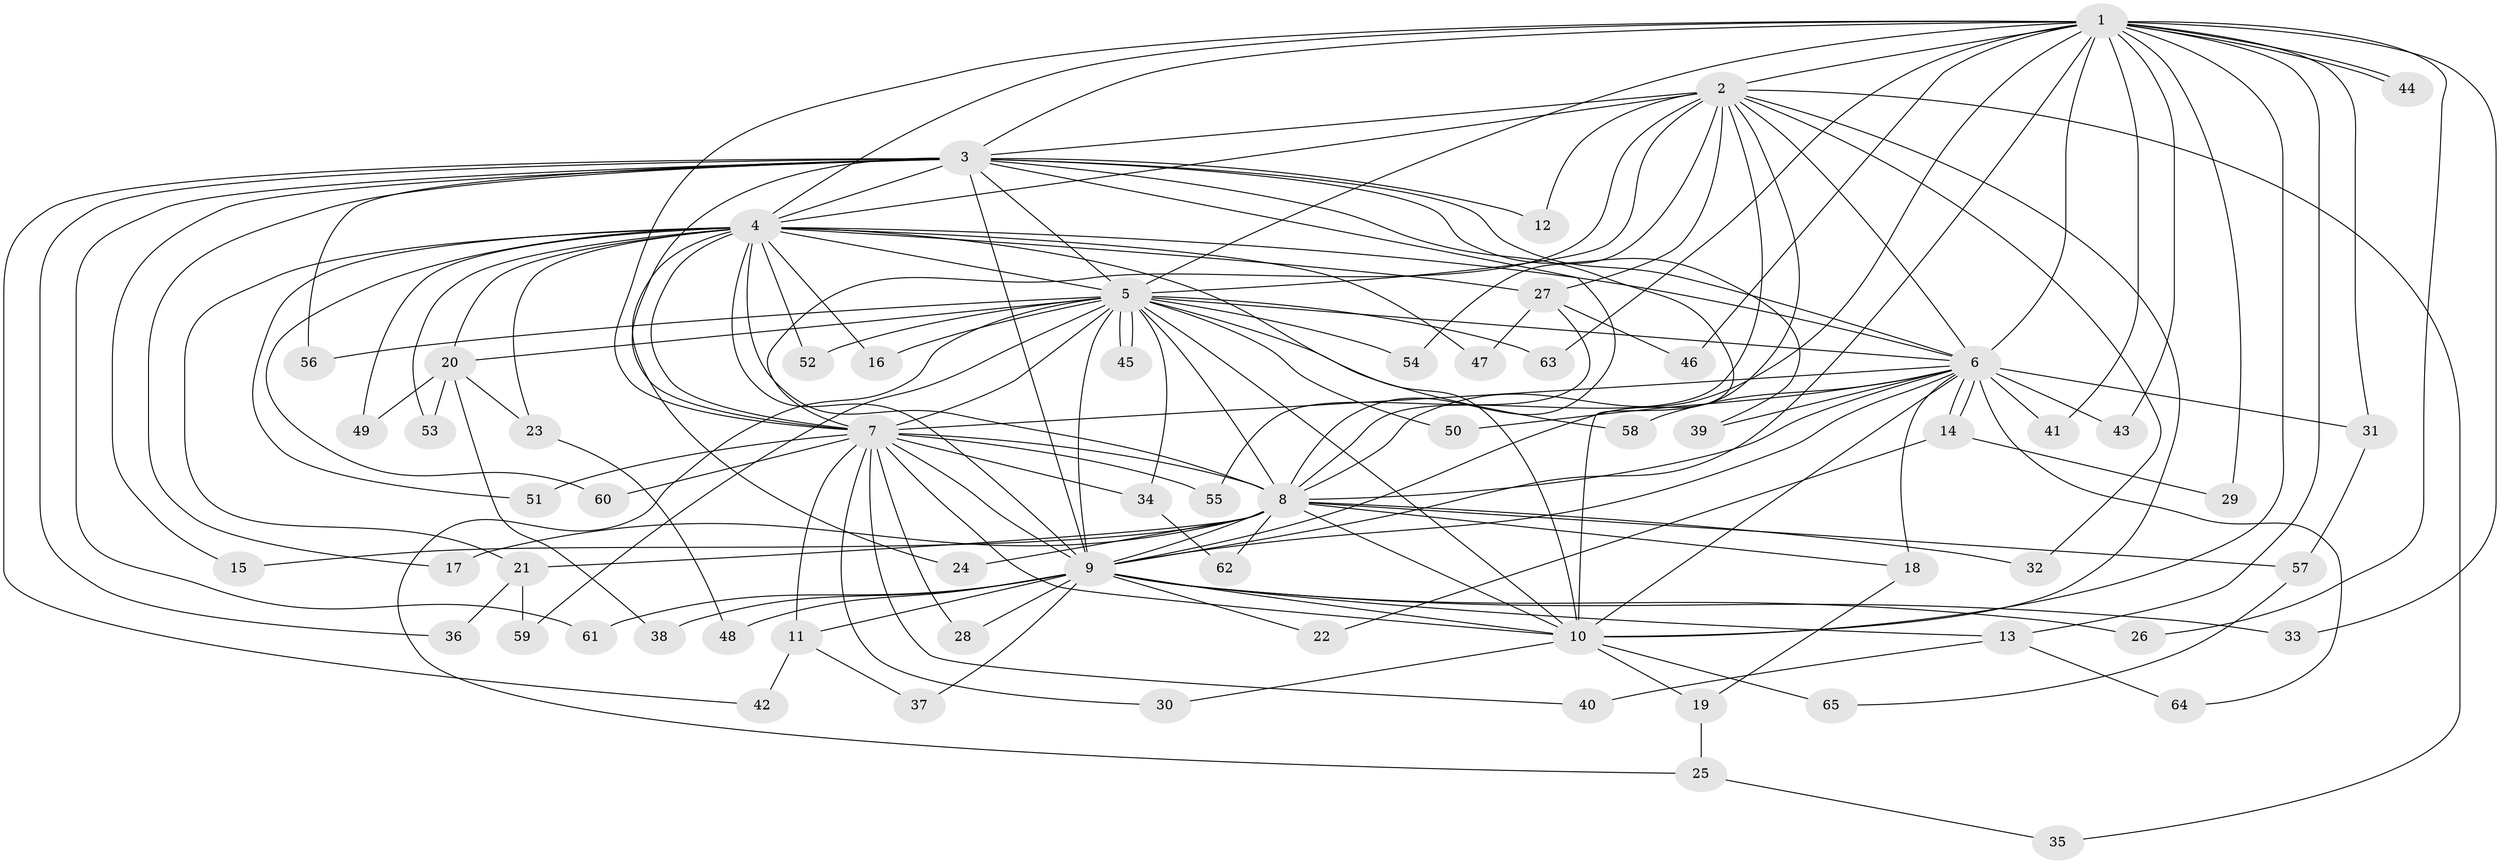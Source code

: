 // coarse degree distribution, {18: 0.02040816326530612, 11: 0.02040816326530612, 15: 0.04081632653061224, 16: 0.02040816326530612, 21: 0.02040816326530612, 17: 0.04081632653061224, 14: 0.02040816326530612, 3: 0.12244897959183673, 4: 0.08163265306122448, 2: 0.5918367346938775, 6: 0.02040816326530612}
// Generated by graph-tools (version 1.1) at 2025/23/03/03/25 07:23:48]
// undirected, 65 vertices, 155 edges
graph export_dot {
graph [start="1"]
  node [color=gray90,style=filled];
  1;
  2;
  3;
  4;
  5;
  6;
  7;
  8;
  9;
  10;
  11;
  12;
  13;
  14;
  15;
  16;
  17;
  18;
  19;
  20;
  21;
  22;
  23;
  24;
  25;
  26;
  27;
  28;
  29;
  30;
  31;
  32;
  33;
  34;
  35;
  36;
  37;
  38;
  39;
  40;
  41;
  42;
  43;
  44;
  45;
  46;
  47;
  48;
  49;
  50;
  51;
  52;
  53;
  54;
  55;
  56;
  57;
  58;
  59;
  60;
  61;
  62;
  63;
  64;
  65;
  1 -- 2;
  1 -- 3;
  1 -- 4;
  1 -- 5;
  1 -- 6;
  1 -- 7;
  1 -- 8;
  1 -- 9;
  1 -- 10;
  1 -- 13;
  1 -- 26;
  1 -- 29;
  1 -- 31;
  1 -- 33;
  1 -- 41;
  1 -- 43;
  1 -- 44;
  1 -- 44;
  1 -- 46;
  1 -- 63;
  2 -- 3;
  2 -- 4;
  2 -- 5;
  2 -- 6;
  2 -- 7;
  2 -- 8;
  2 -- 9;
  2 -- 10;
  2 -- 12;
  2 -- 27;
  2 -- 32;
  2 -- 35;
  2 -- 54;
  3 -- 4;
  3 -- 5;
  3 -- 6;
  3 -- 7;
  3 -- 8;
  3 -- 9;
  3 -- 10;
  3 -- 12;
  3 -- 15;
  3 -- 17;
  3 -- 36;
  3 -- 39;
  3 -- 42;
  3 -- 56;
  3 -- 61;
  4 -- 5;
  4 -- 6;
  4 -- 7;
  4 -- 8;
  4 -- 9;
  4 -- 10;
  4 -- 16;
  4 -- 20;
  4 -- 21;
  4 -- 23;
  4 -- 24;
  4 -- 27;
  4 -- 47;
  4 -- 49;
  4 -- 51;
  4 -- 52;
  4 -- 53;
  4 -- 60;
  5 -- 6;
  5 -- 7;
  5 -- 8;
  5 -- 9;
  5 -- 10;
  5 -- 16;
  5 -- 20;
  5 -- 25;
  5 -- 34;
  5 -- 45;
  5 -- 45;
  5 -- 50;
  5 -- 52;
  5 -- 54;
  5 -- 56;
  5 -- 58;
  5 -- 59;
  5 -- 63;
  6 -- 7;
  6 -- 8;
  6 -- 9;
  6 -- 10;
  6 -- 14;
  6 -- 14;
  6 -- 18;
  6 -- 31;
  6 -- 39;
  6 -- 41;
  6 -- 43;
  6 -- 50;
  6 -- 58;
  6 -- 64;
  7 -- 8;
  7 -- 9;
  7 -- 10;
  7 -- 11;
  7 -- 28;
  7 -- 30;
  7 -- 34;
  7 -- 40;
  7 -- 51;
  7 -- 55;
  7 -- 60;
  8 -- 9;
  8 -- 10;
  8 -- 15;
  8 -- 17;
  8 -- 18;
  8 -- 21;
  8 -- 24;
  8 -- 32;
  8 -- 57;
  8 -- 62;
  9 -- 10;
  9 -- 11;
  9 -- 13;
  9 -- 22;
  9 -- 26;
  9 -- 28;
  9 -- 33;
  9 -- 37;
  9 -- 38;
  9 -- 48;
  9 -- 61;
  10 -- 19;
  10 -- 30;
  10 -- 65;
  11 -- 37;
  11 -- 42;
  13 -- 40;
  13 -- 64;
  14 -- 22;
  14 -- 29;
  18 -- 19;
  19 -- 25;
  20 -- 23;
  20 -- 38;
  20 -- 49;
  20 -- 53;
  21 -- 36;
  21 -- 59;
  23 -- 48;
  25 -- 35;
  27 -- 46;
  27 -- 47;
  27 -- 55;
  31 -- 57;
  34 -- 62;
  57 -- 65;
}
